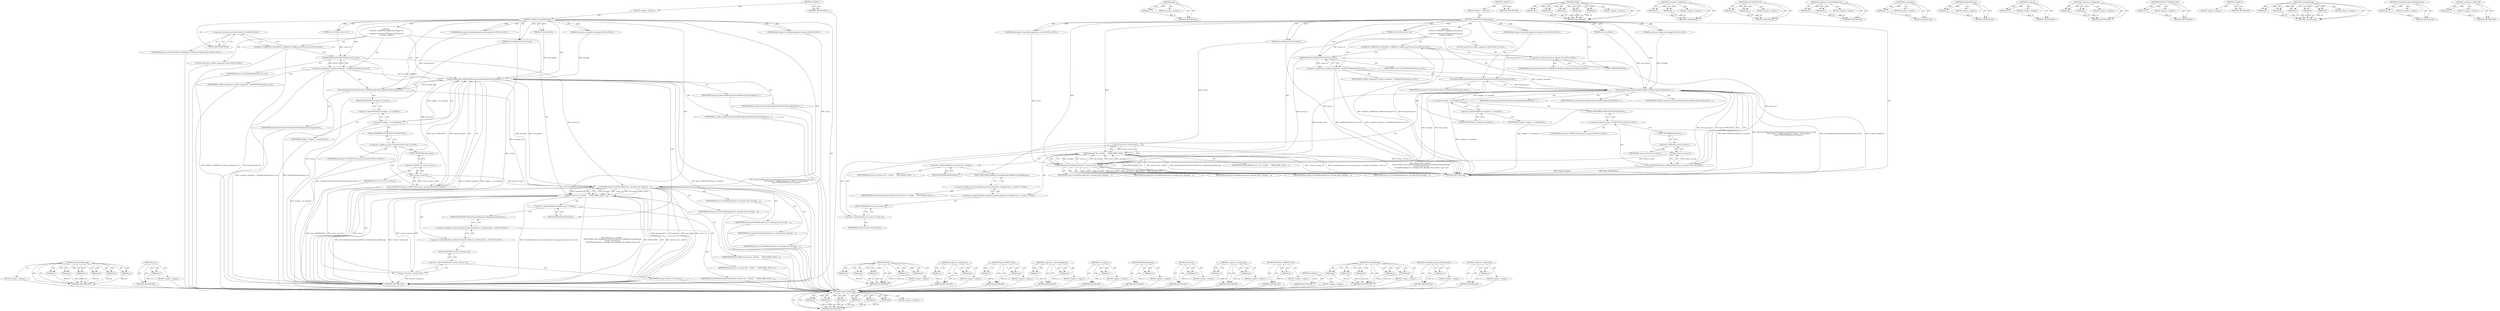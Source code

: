 digraph "&lt;operator&gt;.addressOf" {
vulnerable_111 [label=<(METHOD,LogConsoleMessage)>];
vulnerable_112 [label=<(PARAM,p1)>];
vulnerable_113 [label=<(PARAM,p2)>];
vulnerable_114 [label=<(PARAM,p3)>];
vulnerable_115 [label=<(PARAM,p4)>];
vulnerable_116 [label=<(PARAM,p5)>];
vulnerable_117 [label=<(PARAM,p6)>];
vulnerable_118 [label=<(BLOCK,&lt;empty&gt;,&lt;empty&gt;)>];
vulnerable_119 [label=<(METHOD_RETURN,ANY)>];
vulnerable_138 [label=<(METHOD,spec)>];
vulnerable_139 [label=<(PARAM,p1)>];
vulnerable_140 [label=<(BLOCK,&lt;empty&gt;,&lt;empty&gt;)>];
vulnerable_141 [label=<(METHOD_RETURN,ANY)>];
vulnerable_6 [label=<(METHOD,&lt;global&gt;)<SUB>1</SUB>>];
vulnerable_7 [label=<(BLOCK,&lt;empty&gt;,&lt;empty&gt;)<SUB>1</SUB>>];
vulnerable_8 [label=<(METHOD,OnReportConsoleMessage)<SUB>1</SUB>>];
vulnerable_9 [label=<(PARAM,ServiceWorkerVersion* version)<SUB>2</SUB>>];
vulnerable_10 [label="<(PARAM,blink::mojom::ConsoleMessageSource source)<SUB>3</SUB>>"];
vulnerable_11 [label="<(PARAM,blink::mojom::ConsoleMessageLevel message_level)<SUB>4</SUB>>"];
vulnerable_12 [label="<(PARAM,const base::string16&amp; message)<SUB>5</SUB>>"];
vulnerable_13 [label=<(PARAM,int line_number)<SUB>6</SUB>>];
vulnerable_14 [label=<(PARAM,const GURL&amp; source_url)<SUB>7</SUB>>];
vulnerable_15 [label="<(BLOCK,{
   DCHECK_CURRENTLY_ON(BrowserThread::IO);
  ...,{
   DCHECK_CURRENTLY_ON(BrowserThread::IO);
  ...)<SUB>7</SUB>>"];
vulnerable_16 [label="<(DCHECK_CURRENTLY_ON,DCHECK_CURRENTLY_ON(BrowserThread::IO))<SUB>8</SUB>>"];
vulnerable_17 [label="<(&lt;operator&gt;.fieldAccess,BrowserThread::IO)<SUB>8</SUB>>"];
vulnerable_18 [label="<(IDENTIFIER,BrowserThread,DCHECK_CURRENTLY_ON(BrowserThread::IO))<SUB>8</SUB>>"];
vulnerable_19 [label=<(FIELD_IDENTIFIER,IO,IO)<SUB>8</SUB>>];
vulnerable_20 [label="<(LOCAL,const bool is_builtin_component: bool)<SUB>9</SUB>>"];
vulnerable_21 [label=<(&lt;operator&gt;.assignment,is_builtin_component = HasWebUIScheme(source_url))<SUB>9</SUB>>];
vulnerable_22 [label=<(IDENTIFIER,is_builtin_component,is_builtin_component = HasWebUIScheme(source_url))<SUB>9</SUB>>];
vulnerable_23 [label=<(HasWebUIScheme,HasWebUIScheme(source_url))<SUB>9</SUB>>];
vulnerable_24 [label=<(IDENTIFIER,source_url,HasWebUIScheme(source_url))<SUB>9</SUB>>];
vulnerable_25 [label=<(LogConsoleMessage,LogConsoleMessage(ConsoleMessageLevelToLogSever...)<SUB>11</SUB>>];
vulnerable_26 [label=<(ConsoleMessageLevelToLogSeverity,ConsoleMessageLevelToLogSeverity(message_level))<SUB>11</SUB>>];
vulnerable_27 [label=<(IDENTIFIER,message_level,ConsoleMessageLevelToLogSeverity(message_level))<SUB>11</SUB>>];
vulnerable_28 [label=<(IDENTIFIER,message,LogConsoleMessage(ConsoleMessageLevelToLogSever...)<SUB>11</SUB>>];
vulnerable_29 [label=<(IDENTIFIER,line_number,LogConsoleMessage(ConsoleMessageLevelToLogSever...)<SUB>12</SUB>>];
vulnerable_30 [label=<(IDENTIFIER,is_builtin_component,LogConsoleMessage(ConsoleMessageLevelToLogSever...)<SUB>12</SUB>>];
vulnerable_31 [label=<(is_incognito,wrapper_-&gt;is_incognito())<SUB>12</SUB>>];
vulnerable_32 [label=<(&lt;operator&gt;.indirectFieldAccess,wrapper_-&gt;is_incognito)<SUB>12</SUB>>];
vulnerable_33 [label=<(IDENTIFIER,wrapper_,wrapper_-&gt;is_incognito())<SUB>12</SUB>>];
vulnerable_34 [label=<(FIELD_IDENTIFIER,is_incognito,is_incognito)<SUB>12</SUB>>];
vulnerable_35 [label="<(base.UTF8ToUTF16,base::UTF8ToUTF16(source_url.spec()))<SUB>13</SUB>>"];
vulnerable_36 [label="<(&lt;operator&gt;.fieldAccess,base::UTF8ToUTF16)<SUB>13</SUB>>"];
vulnerable_37 [label="<(IDENTIFIER,base,base::UTF8ToUTF16(source_url.spec()))<SUB>13</SUB>>"];
vulnerable_38 [label=<(FIELD_IDENTIFIER,UTF8ToUTF16,UTF8ToUTF16)<SUB>13</SUB>>];
vulnerable_39 [label=<(spec,source_url.spec())<SUB>13</SUB>>];
vulnerable_40 [label=<(&lt;operator&gt;.fieldAccess,source_url.spec)<SUB>13</SUB>>];
vulnerable_41 [label=<(IDENTIFIER,source_url,source_url.spec())<SUB>13</SUB>>];
vulnerable_42 [label=<(FIELD_IDENTIFIER,spec,spec)<SUB>13</SUB>>];
vulnerable_43 [label=<(Notify,observer_list_-&gt;Notify(
      FROM_HERE, &amp;Servi...)<SUB>15</SUB>>];
vulnerable_44 [label=<(&lt;operator&gt;.indirectFieldAccess,observer_list_-&gt;Notify)<SUB>15</SUB>>];
vulnerable_45 [label=<(IDENTIFIER,observer_list_,observer_list_-&gt;Notify(
      FROM_HERE, &amp;Servi...)<SUB>15</SUB>>];
vulnerable_46 [label=<(FIELD_IDENTIFIER,Notify,Notify)<SUB>15</SUB>>];
vulnerable_47 [label=<(IDENTIFIER,FROM_HERE,observer_list_-&gt;Notify(
      FROM_HERE, &amp;Servi...)<SUB>16</SUB>>];
vulnerable_48 [label="<(&lt;operator&gt;.addressOf,&amp;ServiceWorkerContextCoreObserver::OnReportCons...)<SUB>16</SUB>>"];
vulnerable_49 [label="<(&lt;operator&gt;.fieldAccess,ServiceWorkerContextCoreObserver::OnReportConso...)<SUB>16</SUB>>"];
vulnerable_50 [label=<(IDENTIFIER,ServiceWorkerContextCoreObserver,observer_list_-&gt;Notify(
      FROM_HERE, &amp;Servi...)<SUB>16</SUB>>];
vulnerable_51 [label=<(FIELD_IDENTIFIER,OnReportConsoleMessage,OnReportConsoleMessage)<SUB>16</SUB>>];
vulnerable_52 [label=<(version_id,version-&gt;version_id())<SUB>17</SUB>>];
vulnerable_53 [label=<(&lt;operator&gt;.indirectFieldAccess,version-&gt;version_id)<SUB>17</SUB>>];
vulnerable_54 [label=<(IDENTIFIER,version,version-&gt;version_id())<SUB>17</SUB>>];
vulnerable_55 [label=<(FIELD_IDENTIFIER,version_id,version_id)<SUB>17</SUB>>];
vulnerable_56 [label=<(ConsoleMessage,ConsoleMessage(source, message_level, message, ...)<SUB>18</SUB>>];
vulnerable_57 [label=<(IDENTIFIER,source,ConsoleMessage(source, message_level, message, ...)<SUB>18</SUB>>];
vulnerable_58 [label=<(IDENTIFIER,message_level,ConsoleMessage(source, message_level, message, ...)<SUB>18</SUB>>];
vulnerable_59 [label=<(IDENTIFIER,message,ConsoleMessage(source, message_level, message, ...)<SUB>18</SUB>>];
vulnerable_60 [label=<(IDENTIFIER,line_number,ConsoleMessage(source, message_level, message, ...)<SUB>18</SUB>>];
vulnerable_61 [label=<(IDENTIFIER,source_url,ConsoleMessage(source, message_level, message, ...)<SUB>18</SUB>>];
vulnerable_62 [label=<(METHOD_RETURN,void)<SUB>1</SUB>>];
vulnerable_64 [label=<(METHOD_RETURN,ANY)<SUB>1</SUB>>];
vulnerable_142 [label=<(METHOD,Notify)>];
vulnerable_143 [label=<(PARAM,p1)>];
vulnerable_144 [label=<(PARAM,p2)>];
vulnerable_145 [label=<(PARAM,p3)>];
vulnerable_146 [label=<(PARAM,p4)>];
vulnerable_147 [label=<(PARAM,p5)>];
vulnerable_148 [label=<(BLOCK,&lt;empty&gt;,&lt;empty&gt;)>];
vulnerable_149 [label=<(METHOD_RETURN,ANY)>];
vulnerable_97 [label=<(METHOD,&lt;operator&gt;.fieldAccess)>];
vulnerable_98 [label=<(PARAM,p1)>];
vulnerable_99 [label=<(PARAM,p2)>];
vulnerable_100 [label=<(BLOCK,&lt;empty&gt;,&lt;empty&gt;)>];
vulnerable_101 [label=<(METHOD_RETURN,ANY)>];
vulnerable_133 [label=<(METHOD,base.UTF8ToUTF16)>];
vulnerable_134 [label=<(PARAM,p1)>];
vulnerable_135 [label=<(PARAM,p2)>];
vulnerable_136 [label=<(BLOCK,&lt;empty&gt;,&lt;empty&gt;)>];
vulnerable_137 [label=<(METHOD_RETURN,ANY)>];
vulnerable_128 [label=<(METHOD,&lt;operator&gt;.indirectFieldAccess)>];
vulnerable_129 [label=<(PARAM,p1)>];
vulnerable_130 [label=<(PARAM,p2)>];
vulnerable_131 [label=<(BLOCK,&lt;empty&gt;,&lt;empty&gt;)>];
vulnerable_132 [label=<(METHOD_RETURN,ANY)>];
vulnerable_124 [label=<(METHOD,is_incognito)>];
vulnerable_125 [label=<(PARAM,p1)>];
vulnerable_126 [label=<(BLOCK,&lt;empty&gt;,&lt;empty&gt;)>];
vulnerable_127 [label=<(METHOD_RETURN,ANY)>];
vulnerable_107 [label=<(METHOD,HasWebUIScheme)>];
vulnerable_108 [label=<(PARAM,p1)>];
vulnerable_109 [label=<(BLOCK,&lt;empty&gt;,&lt;empty&gt;)>];
vulnerable_110 [label=<(METHOD_RETURN,ANY)>];
vulnerable_154 [label=<(METHOD,version_id)>];
vulnerable_155 [label=<(PARAM,p1)>];
vulnerable_156 [label=<(BLOCK,&lt;empty&gt;,&lt;empty&gt;)>];
vulnerable_157 [label=<(METHOD_RETURN,ANY)>];
vulnerable_102 [label=<(METHOD,&lt;operator&gt;.assignment)>];
vulnerable_103 [label=<(PARAM,p1)>];
vulnerable_104 [label=<(PARAM,p2)>];
vulnerable_105 [label=<(BLOCK,&lt;empty&gt;,&lt;empty&gt;)>];
vulnerable_106 [label=<(METHOD_RETURN,ANY)>];
vulnerable_93 [label=<(METHOD,DCHECK_CURRENTLY_ON)>];
vulnerable_94 [label=<(PARAM,p1)>];
vulnerable_95 [label=<(BLOCK,&lt;empty&gt;,&lt;empty&gt;)>];
vulnerable_96 [label=<(METHOD_RETURN,ANY)>];
vulnerable_87 [label=<(METHOD,&lt;global&gt;)<SUB>1</SUB>>];
vulnerable_88 [label=<(BLOCK,&lt;empty&gt;,&lt;empty&gt;)>];
vulnerable_89 [label=<(METHOD_RETURN,ANY)>];
vulnerable_158 [label=<(METHOD,ConsoleMessage)>];
vulnerable_159 [label=<(PARAM,p1)>];
vulnerable_160 [label=<(PARAM,p2)>];
vulnerable_161 [label=<(PARAM,p3)>];
vulnerable_162 [label=<(PARAM,p4)>];
vulnerable_163 [label=<(PARAM,p5)>];
vulnerable_164 [label=<(BLOCK,&lt;empty&gt;,&lt;empty&gt;)>];
vulnerable_165 [label=<(METHOD_RETURN,ANY)>];
vulnerable_120 [label=<(METHOD,ConsoleMessageLevelToLogSeverity)>];
vulnerable_121 [label=<(PARAM,p1)>];
vulnerable_122 [label=<(BLOCK,&lt;empty&gt;,&lt;empty&gt;)>];
vulnerable_123 [label=<(METHOD_RETURN,ANY)>];
vulnerable_150 [label=<(METHOD,&lt;operator&gt;.addressOf)>];
vulnerable_151 [label=<(PARAM,p1)>];
vulnerable_152 [label=<(BLOCK,&lt;empty&gt;,&lt;empty&gt;)>];
vulnerable_153 [label=<(METHOD_RETURN,ANY)>];
fixed_111 [label=<(METHOD,LogConsoleMessage)>];
fixed_112 [label=<(PARAM,p1)>];
fixed_113 [label=<(PARAM,p2)>];
fixed_114 [label=<(PARAM,p3)>];
fixed_115 [label=<(PARAM,p4)>];
fixed_116 [label=<(PARAM,p5)>];
fixed_117 [label=<(PARAM,p6)>];
fixed_118 [label=<(BLOCK,&lt;empty&gt;,&lt;empty&gt;)>];
fixed_119 [label=<(METHOD_RETURN,ANY)>];
fixed_138 [label=<(METHOD,spec)>];
fixed_139 [label=<(PARAM,p1)>];
fixed_140 [label=<(BLOCK,&lt;empty&gt;,&lt;empty&gt;)>];
fixed_141 [label=<(METHOD_RETURN,ANY)>];
fixed_6 [label=<(METHOD,&lt;global&gt;)<SUB>1</SUB>>];
fixed_7 [label=<(BLOCK,&lt;empty&gt;,&lt;empty&gt;)<SUB>1</SUB>>];
fixed_8 [label=<(METHOD,OnReportConsoleMessage)<SUB>1</SUB>>];
fixed_9 [label=<(PARAM,ServiceWorkerVersion* version)<SUB>2</SUB>>];
fixed_10 [label="<(PARAM,blink::mojom::ConsoleMessageSource source)<SUB>3</SUB>>"];
fixed_11 [label="<(PARAM,blink::mojom::ConsoleMessageLevel message_level)<SUB>4</SUB>>"];
fixed_12 [label="<(PARAM,const base::string16&amp; message)<SUB>5</SUB>>"];
fixed_13 [label=<(PARAM,int line_number)<SUB>6</SUB>>];
fixed_14 [label=<(PARAM,const GURL&amp; source_url)<SUB>7</SUB>>];
fixed_15 [label="<(BLOCK,{
   DCHECK_CURRENTLY_ON(BrowserThread::IO);
  ...,{
   DCHECK_CURRENTLY_ON(BrowserThread::IO);
  ...)<SUB>7</SUB>>"];
fixed_16 [label="<(DCHECK_CURRENTLY_ON,DCHECK_CURRENTLY_ON(BrowserThread::IO))<SUB>8</SUB>>"];
fixed_17 [label="<(&lt;operator&gt;.fieldAccess,BrowserThread::IO)<SUB>8</SUB>>"];
fixed_18 [label="<(IDENTIFIER,BrowserThread,DCHECK_CURRENTLY_ON(BrowserThread::IO))<SUB>8</SUB>>"];
fixed_19 [label=<(FIELD_IDENTIFIER,IO,IO)<SUB>8</SUB>>];
fixed_20 [label="<(LOCAL,const bool is_builtin_component: bool)<SUB>10</SUB>>"];
fixed_21 [label=<(&lt;operator&gt;.assignment,is_builtin_component = HasWebUIScheme(source_url))<SUB>10</SUB>>];
fixed_22 [label=<(IDENTIFIER,is_builtin_component,is_builtin_component = HasWebUIScheme(source_url))<SUB>10</SUB>>];
fixed_23 [label=<(HasWebUIScheme,HasWebUIScheme(source_url))<SUB>10</SUB>>];
fixed_24 [label=<(IDENTIFIER,source_url,HasWebUIScheme(source_url))<SUB>10</SUB>>];
fixed_25 [label=<(LogConsoleMessage,LogConsoleMessage(ConsoleMessageLevelToLogSever...)<SUB>12</SUB>>];
fixed_26 [label=<(ConsoleMessageLevelToLogSeverity,ConsoleMessageLevelToLogSeverity(message_level))<SUB>12</SUB>>];
fixed_27 [label=<(IDENTIFIER,message_level,ConsoleMessageLevelToLogSeverity(message_level))<SUB>12</SUB>>];
fixed_28 [label=<(IDENTIFIER,message,LogConsoleMessage(ConsoleMessageLevelToLogSever...)<SUB>12</SUB>>];
fixed_29 [label=<(IDENTIFIER,line_number,LogConsoleMessage(ConsoleMessageLevelToLogSever...)<SUB>13</SUB>>];
fixed_30 [label=<(IDENTIFIER,is_builtin_component,LogConsoleMessage(ConsoleMessageLevelToLogSever...)<SUB>13</SUB>>];
fixed_31 [label=<(is_incognito,wrapper_-&gt;is_incognito())<SUB>13</SUB>>];
fixed_32 [label=<(&lt;operator&gt;.indirectFieldAccess,wrapper_-&gt;is_incognito)<SUB>13</SUB>>];
fixed_33 [label=<(IDENTIFIER,wrapper_,wrapper_-&gt;is_incognito())<SUB>13</SUB>>];
fixed_34 [label=<(FIELD_IDENTIFIER,is_incognito,is_incognito)<SUB>13</SUB>>];
fixed_35 [label="<(base.UTF8ToUTF16,base::UTF8ToUTF16(source_url.spec()))<SUB>14</SUB>>"];
fixed_36 [label="<(&lt;operator&gt;.fieldAccess,base::UTF8ToUTF16)<SUB>14</SUB>>"];
fixed_37 [label="<(IDENTIFIER,base,base::UTF8ToUTF16(source_url.spec()))<SUB>14</SUB>>"];
fixed_38 [label=<(FIELD_IDENTIFIER,UTF8ToUTF16,UTF8ToUTF16)<SUB>14</SUB>>];
fixed_39 [label=<(spec,source_url.spec())<SUB>14</SUB>>];
fixed_40 [label=<(&lt;operator&gt;.fieldAccess,source_url.spec)<SUB>14</SUB>>];
fixed_41 [label=<(IDENTIFIER,source_url,source_url.spec())<SUB>14</SUB>>];
fixed_42 [label=<(FIELD_IDENTIFIER,spec,spec)<SUB>14</SUB>>];
fixed_43 [label=<(Notify,observer_list_-&gt;Notify(
      FROM_HERE, &amp;Servi...)<SUB>16</SUB>>];
fixed_44 [label=<(&lt;operator&gt;.indirectFieldAccess,observer_list_-&gt;Notify)<SUB>16</SUB>>];
fixed_45 [label=<(IDENTIFIER,observer_list_,observer_list_-&gt;Notify(
      FROM_HERE, &amp;Servi...)<SUB>16</SUB>>];
fixed_46 [label=<(FIELD_IDENTIFIER,Notify,Notify)<SUB>16</SUB>>];
fixed_47 [label=<(IDENTIFIER,FROM_HERE,observer_list_-&gt;Notify(
      FROM_HERE, &amp;Servi...)<SUB>17</SUB>>];
fixed_48 [label="<(&lt;operator&gt;.addressOf,&amp;ServiceWorkerContextCoreObserver::OnReportCons...)<SUB>17</SUB>>"];
fixed_49 [label="<(&lt;operator&gt;.fieldAccess,ServiceWorkerContextCoreObserver::OnReportConso...)<SUB>17</SUB>>"];
fixed_50 [label=<(IDENTIFIER,ServiceWorkerContextCoreObserver,observer_list_-&gt;Notify(
      FROM_HERE, &amp;Servi...)<SUB>17</SUB>>];
fixed_51 [label=<(FIELD_IDENTIFIER,OnReportConsoleMessage,OnReportConsoleMessage)<SUB>17</SUB>>];
fixed_52 [label=<(version_id,version-&gt;version_id())<SUB>18</SUB>>];
fixed_53 [label=<(&lt;operator&gt;.indirectFieldAccess,version-&gt;version_id)<SUB>18</SUB>>];
fixed_54 [label=<(IDENTIFIER,version,version-&gt;version_id())<SUB>18</SUB>>];
fixed_55 [label=<(FIELD_IDENTIFIER,version_id,version_id)<SUB>18</SUB>>];
fixed_56 [label=<(ConsoleMessage,ConsoleMessage(source, message_level, message, ...)<SUB>19</SUB>>];
fixed_57 [label=<(IDENTIFIER,source,ConsoleMessage(source, message_level, message, ...)<SUB>19</SUB>>];
fixed_58 [label=<(IDENTIFIER,message_level,ConsoleMessage(source, message_level, message, ...)<SUB>19</SUB>>];
fixed_59 [label=<(IDENTIFIER,message,ConsoleMessage(source, message_level, message, ...)<SUB>19</SUB>>];
fixed_60 [label=<(IDENTIFIER,line_number,ConsoleMessage(source, message_level, message, ...)<SUB>19</SUB>>];
fixed_61 [label=<(IDENTIFIER,source_url,ConsoleMessage(source, message_level, message, ...)<SUB>19</SUB>>];
fixed_62 [label=<(METHOD_RETURN,void)<SUB>1</SUB>>];
fixed_64 [label=<(METHOD_RETURN,ANY)<SUB>1</SUB>>];
fixed_142 [label=<(METHOD,Notify)>];
fixed_143 [label=<(PARAM,p1)>];
fixed_144 [label=<(PARAM,p2)>];
fixed_145 [label=<(PARAM,p3)>];
fixed_146 [label=<(PARAM,p4)>];
fixed_147 [label=<(PARAM,p5)>];
fixed_148 [label=<(BLOCK,&lt;empty&gt;,&lt;empty&gt;)>];
fixed_149 [label=<(METHOD_RETURN,ANY)>];
fixed_97 [label=<(METHOD,&lt;operator&gt;.fieldAccess)>];
fixed_98 [label=<(PARAM,p1)>];
fixed_99 [label=<(PARAM,p2)>];
fixed_100 [label=<(BLOCK,&lt;empty&gt;,&lt;empty&gt;)>];
fixed_101 [label=<(METHOD_RETURN,ANY)>];
fixed_133 [label=<(METHOD,base.UTF8ToUTF16)>];
fixed_134 [label=<(PARAM,p1)>];
fixed_135 [label=<(PARAM,p2)>];
fixed_136 [label=<(BLOCK,&lt;empty&gt;,&lt;empty&gt;)>];
fixed_137 [label=<(METHOD_RETURN,ANY)>];
fixed_128 [label=<(METHOD,&lt;operator&gt;.indirectFieldAccess)>];
fixed_129 [label=<(PARAM,p1)>];
fixed_130 [label=<(PARAM,p2)>];
fixed_131 [label=<(BLOCK,&lt;empty&gt;,&lt;empty&gt;)>];
fixed_132 [label=<(METHOD_RETURN,ANY)>];
fixed_124 [label=<(METHOD,is_incognito)>];
fixed_125 [label=<(PARAM,p1)>];
fixed_126 [label=<(BLOCK,&lt;empty&gt;,&lt;empty&gt;)>];
fixed_127 [label=<(METHOD_RETURN,ANY)>];
fixed_107 [label=<(METHOD,HasWebUIScheme)>];
fixed_108 [label=<(PARAM,p1)>];
fixed_109 [label=<(BLOCK,&lt;empty&gt;,&lt;empty&gt;)>];
fixed_110 [label=<(METHOD_RETURN,ANY)>];
fixed_154 [label=<(METHOD,version_id)>];
fixed_155 [label=<(PARAM,p1)>];
fixed_156 [label=<(BLOCK,&lt;empty&gt;,&lt;empty&gt;)>];
fixed_157 [label=<(METHOD_RETURN,ANY)>];
fixed_102 [label=<(METHOD,&lt;operator&gt;.assignment)>];
fixed_103 [label=<(PARAM,p1)>];
fixed_104 [label=<(PARAM,p2)>];
fixed_105 [label=<(BLOCK,&lt;empty&gt;,&lt;empty&gt;)>];
fixed_106 [label=<(METHOD_RETURN,ANY)>];
fixed_93 [label=<(METHOD,DCHECK_CURRENTLY_ON)>];
fixed_94 [label=<(PARAM,p1)>];
fixed_95 [label=<(BLOCK,&lt;empty&gt;,&lt;empty&gt;)>];
fixed_96 [label=<(METHOD_RETURN,ANY)>];
fixed_87 [label=<(METHOD,&lt;global&gt;)<SUB>1</SUB>>];
fixed_88 [label=<(BLOCK,&lt;empty&gt;,&lt;empty&gt;)>];
fixed_89 [label=<(METHOD_RETURN,ANY)>];
fixed_158 [label=<(METHOD,ConsoleMessage)>];
fixed_159 [label=<(PARAM,p1)>];
fixed_160 [label=<(PARAM,p2)>];
fixed_161 [label=<(PARAM,p3)>];
fixed_162 [label=<(PARAM,p4)>];
fixed_163 [label=<(PARAM,p5)>];
fixed_164 [label=<(BLOCK,&lt;empty&gt;,&lt;empty&gt;)>];
fixed_165 [label=<(METHOD_RETURN,ANY)>];
fixed_120 [label=<(METHOD,ConsoleMessageLevelToLogSeverity)>];
fixed_121 [label=<(PARAM,p1)>];
fixed_122 [label=<(BLOCK,&lt;empty&gt;,&lt;empty&gt;)>];
fixed_123 [label=<(METHOD_RETURN,ANY)>];
fixed_150 [label=<(METHOD,&lt;operator&gt;.addressOf)>];
fixed_151 [label=<(PARAM,p1)>];
fixed_152 [label=<(BLOCK,&lt;empty&gt;,&lt;empty&gt;)>];
fixed_153 [label=<(METHOD_RETURN,ANY)>];
vulnerable_111 -> vulnerable_112  [key=0, label="AST: "];
vulnerable_111 -> vulnerable_112  [key=1, label="DDG: "];
vulnerable_111 -> vulnerable_118  [key=0, label="AST: "];
vulnerable_111 -> vulnerable_113  [key=0, label="AST: "];
vulnerable_111 -> vulnerable_113  [key=1, label="DDG: "];
vulnerable_111 -> vulnerable_119  [key=0, label="AST: "];
vulnerable_111 -> vulnerable_119  [key=1, label="CFG: "];
vulnerable_111 -> vulnerable_114  [key=0, label="AST: "];
vulnerable_111 -> vulnerable_114  [key=1, label="DDG: "];
vulnerable_111 -> vulnerable_115  [key=0, label="AST: "];
vulnerable_111 -> vulnerable_115  [key=1, label="DDG: "];
vulnerable_111 -> vulnerable_116  [key=0, label="AST: "];
vulnerable_111 -> vulnerable_116  [key=1, label="DDG: "];
vulnerable_111 -> vulnerable_117  [key=0, label="AST: "];
vulnerable_111 -> vulnerable_117  [key=1, label="DDG: "];
vulnerable_112 -> vulnerable_119  [key=0, label="DDG: p1"];
vulnerable_113 -> vulnerable_119  [key=0, label="DDG: p2"];
vulnerable_114 -> vulnerable_119  [key=0, label="DDG: p3"];
vulnerable_115 -> vulnerable_119  [key=0, label="DDG: p4"];
vulnerable_116 -> vulnerable_119  [key=0, label="DDG: p5"];
vulnerable_117 -> vulnerable_119  [key=0, label="DDG: p6"];
vulnerable_118 -> fixed_111  [key=0];
vulnerable_119 -> fixed_111  [key=0];
vulnerable_138 -> vulnerable_139  [key=0, label="AST: "];
vulnerable_138 -> vulnerable_139  [key=1, label="DDG: "];
vulnerable_138 -> vulnerable_140  [key=0, label="AST: "];
vulnerable_138 -> vulnerable_141  [key=0, label="AST: "];
vulnerable_138 -> vulnerable_141  [key=1, label="CFG: "];
vulnerable_139 -> vulnerable_141  [key=0, label="DDG: p1"];
vulnerable_140 -> fixed_111  [key=0];
vulnerable_141 -> fixed_111  [key=0];
vulnerable_6 -> vulnerable_7  [key=0, label="AST: "];
vulnerable_6 -> vulnerable_64  [key=0, label="AST: "];
vulnerable_6 -> vulnerable_64  [key=1, label="CFG: "];
vulnerable_7 -> vulnerable_8  [key=0, label="AST: "];
vulnerable_8 -> vulnerable_9  [key=0, label="AST: "];
vulnerable_8 -> vulnerable_9  [key=1, label="DDG: "];
vulnerable_8 -> vulnerable_10  [key=0, label="AST: "];
vulnerable_8 -> vulnerable_10  [key=1, label="DDG: "];
vulnerable_8 -> vulnerable_11  [key=0, label="AST: "];
vulnerable_8 -> vulnerable_11  [key=1, label="DDG: "];
vulnerable_8 -> vulnerable_12  [key=0, label="AST: "];
vulnerable_8 -> vulnerable_12  [key=1, label="DDG: "];
vulnerable_8 -> vulnerable_13  [key=0, label="AST: "];
vulnerable_8 -> vulnerable_13  [key=1, label="DDG: "];
vulnerable_8 -> vulnerable_14  [key=0, label="AST: "];
vulnerable_8 -> vulnerable_14  [key=1, label="DDG: "];
vulnerable_8 -> vulnerable_15  [key=0, label="AST: "];
vulnerable_8 -> vulnerable_62  [key=0, label="AST: "];
vulnerable_8 -> vulnerable_19  [key=0, label="CFG: "];
vulnerable_8 -> vulnerable_25  [key=0, label="DDG: "];
vulnerable_8 -> vulnerable_43  [key=0, label="DDG: "];
vulnerable_8 -> vulnerable_23  [key=0, label="DDG: "];
vulnerable_8 -> vulnerable_26  [key=0, label="DDG: "];
vulnerable_8 -> vulnerable_56  [key=0, label="DDG: "];
vulnerable_9 -> vulnerable_62  [key=0, label="DDG: version"];
vulnerable_9 -> vulnerable_52  [key=0, label="DDG: version"];
vulnerable_10 -> vulnerable_56  [key=0, label="DDG: source"];
vulnerable_11 -> vulnerable_26  [key=0, label="DDG: message_level"];
vulnerable_12 -> vulnerable_25  [key=0, label="DDG: message"];
vulnerable_13 -> vulnerable_25  [key=0, label="DDG: line_number"];
vulnerable_14 -> vulnerable_23  [key=0, label="DDG: source_url"];
vulnerable_15 -> vulnerable_16  [key=0, label="AST: "];
vulnerable_15 -> vulnerable_20  [key=0, label="AST: "];
vulnerable_15 -> vulnerable_21  [key=0, label="AST: "];
vulnerable_15 -> vulnerable_25  [key=0, label="AST: "];
vulnerable_15 -> vulnerable_43  [key=0, label="AST: "];
vulnerable_16 -> vulnerable_17  [key=0, label="AST: "];
vulnerable_16 -> vulnerable_23  [key=0, label="CFG: "];
vulnerable_16 -> vulnerable_62  [key=0, label="DDG: BrowserThread::IO"];
vulnerable_16 -> vulnerable_62  [key=1, label="DDG: DCHECK_CURRENTLY_ON(BrowserThread::IO)"];
vulnerable_17 -> vulnerable_18  [key=0, label="AST: "];
vulnerable_17 -> vulnerable_19  [key=0, label="AST: "];
vulnerable_17 -> vulnerable_16  [key=0, label="CFG: "];
vulnerable_18 -> fixed_111  [key=0];
vulnerable_19 -> vulnerable_17  [key=0, label="CFG: "];
vulnerable_20 -> fixed_111  [key=0];
vulnerable_21 -> vulnerable_22  [key=0, label="AST: "];
vulnerable_21 -> vulnerable_23  [key=0, label="AST: "];
vulnerable_21 -> vulnerable_26  [key=0, label="CFG: "];
vulnerable_21 -> vulnerable_62  [key=0, label="DDG: HasWebUIScheme(source_url)"];
vulnerable_21 -> vulnerable_62  [key=1, label="DDG: is_builtin_component = HasWebUIScheme(source_url)"];
vulnerable_21 -> vulnerable_25  [key=0, label="DDG: is_builtin_component"];
vulnerable_22 -> fixed_111  [key=0];
vulnerable_23 -> vulnerable_24  [key=0, label="AST: "];
vulnerable_23 -> vulnerable_21  [key=0, label="CFG: "];
vulnerable_23 -> vulnerable_21  [key=1, label="DDG: source_url"];
vulnerable_23 -> vulnerable_56  [key=0, label="DDG: source_url"];
vulnerable_23 -> vulnerable_39  [key=0, label="DDG: source_url"];
vulnerable_24 -> fixed_111  [key=0];
vulnerable_25 -> vulnerable_26  [key=0, label="AST: "];
vulnerable_25 -> vulnerable_28  [key=0, label="AST: "];
vulnerable_25 -> vulnerable_29  [key=0, label="AST: "];
vulnerable_25 -> vulnerable_30  [key=0, label="AST: "];
vulnerable_25 -> vulnerable_31  [key=0, label="AST: "];
vulnerable_25 -> vulnerable_35  [key=0, label="AST: "];
vulnerable_25 -> vulnerable_46  [key=0, label="CFG: "];
vulnerable_25 -> vulnerable_62  [key=0, label="DDG: ConsoleMessageLevelToLogSeverity(message_level)"];
vulnerable_25 -> vulnerable_62  [key=1, label="DDG: is_builtin_component"];
vulnerable_25 -> vulnerable_62  [key=2, label="DDG: wrapper_-&gt;is_incognito()"];
vulnerable_25 -> vulnerable_62  [key=3, label="DDG: base::UTF8ToUTF16(source_url.spec())"];
vulnerable_25 -> vulnerable_62  [key=4, label="DDG: LogConsoleMessage(ConsoleMessageLevelToLogSeverity(message_level), message,
                    line_number, is_builtin_component, wrapper_-&gt;is_incognito(),
                    base::UTF8ToUTF16(source_url.spec()))"];
vulnerable_25 -> vulnerable_56  [key=0, label="DDG: message"];
vulnerable_25 -> vulnerable_56  [key=1, label="DDG: line_number"];
vulnerable_26 -> vulnerable_27  [key=0, label="AST: "];
vulnerable_26 -> vulnerable_34  [key=0, label="CFG: "];
vulnerable_26 -> vulnerable_25  [key=0, label="DDG: message_level"];
vulnerable_26 -> vulnerable_56  [key=0, label="DDG: message_level"];
vulnerable_27 -> fixed_111  [key=0];
vulnerable_28 -> fixed_111  [key=0];
vulnerable_29 -> fixed_111  [key=0];
vulnerable_30 -> fixed_111  [key=0];
vulnerable_31 -> vulnerable_32  [key=0, label="AST: "];
vulnerable_31 -> vulnerable_38  [key=0, label="CFG: "];
vulnerable_31 -> vulnerable_62  [key=0, label="DDG: wrapper_-&gt;is_incognito"];
vulnerable_31 -> vulnerable_25  [key=0, label="DDG: wrapper_-&gt;is_incognito"];
vulnerable_32 -> vulnerable_33  [key=0, label="AST: "];
vulnerable_32 -> vulnerable_34  [key=0, label="AST: "];
vulnerable_32 -> vulnerable_31  [key=0, label="CFG: "];
vulnerable_33 -> fixed_111  [key=0];
vulnerable_34 -> vulnerable_32  [key=0, label="CFG: "];
vulnerable_35 -> vulnerable_36  [key=0, label="AST: "];
vulnerable_35 -> vulnerable_39  [key=0, label="AST: "];
vulnerable_35 -> vulnerable_25  [key=0, label="CFG: "];
vulnerable_35 -> vulnerable_25  [key=1, label="DDG: base::UTF8ToUTF16"];
vulnerable_35 -> vulnerable_25  [key=2, label="DDG: source_url.spec()"];
vulnerable_35 -> vulnerable_62  [key=0, label="DDG: base::UTF8ToUTF16"];
vulnerable_35 -> vulnerable_62  [key=1, label="DDG: source_url.spec()"];
vulnerable_36 -> vulnerable_37  [key=0, label="AST: "];
vulnerable_36 -> vulnerable_38  [key=0, label="AST: "];
vulnerable_36 -> vulnerable_42  [key=0, label="CFG: "];
vulnerable_37 -> fixed_111  [key=0];
vulnerable_38 -> vulnerable_36  [key=0, label="CFG: "];
vulnerable_39 -> vulnerable_40  [key=0, label="AST: "];
vulnerable_39 -> vulnerable_35  [key=0, label="CFG: "];
vulnerable_39 -> vulnerable_35  [key=1, label="DDG: source_url.spec"];
vulnerable_39 -> vulnerable_56  [key=0, label="DDG: source_url.spec"];
vulnerable_40 -> vulnerable_41  [key=0, label="AST: "];
vulnerable_40 -> vulnerable_42  [key=0, label="AST: "];
vulnerable_40 -> vulnerable_39  [key=0, label="CFG: "];
vulnerable_41 -> fixed_111  [key=0];
vulnerable_42 -> vulnerable_40  [key=0, label="CFG: "];
vulnerable_43 -> vulnerable_44  [key=0, label="AST: "];
vulnerable_43 -> vulnerable_47  [key=0, label="AST: "];
vulnerable_43 -> vulnerable_48  [key=0, label="AST: "];
vulnerable_43 -> vulnerable_52  [key=0, label="AST: "];
vulnerable_43 -> vulnerable_56  [key=0, label="AST: "];
vulnerable_43 -> vulnerable_62  [key=0, label="CFG: "];
vulnerable_43 -> vulnerable_62  [key=1, label="DDG: observer_list_-&gt;Notify"];
vulnerable_43 -> vulnerable_62  [key=2, label="DDG: &amp;ServiceWorkerContextCoreObserver::OnReportConsoleMessage"];
vulnerable_43 -> vulnerable_62  [key=3, label="DDG: version-&gt;version_id()"];
vulnerable_43 -> vulnerable_62  [key=4, label="DDG: ConsoleMessage(source, message_level, message, line_number, source_url)"];
vulnerable_43 -> vulnerable_62  [key=5, label="DDG: observer_list_-&gt;Notify(
      FROM_HERE, &amp;ServiceWorkerContextCoreObserver::OnReportConsoleMessage,
      version-&gt;version_id(),
      ConsoleMessage(source, message_level, message, line_number, source_url))"];
vulnerable_43 -> vulnerable_62  [key=6, label="DDG: FROM_HERE"];
vulnerable_44 -> vulnerable_45  [key=0, label="AST: "];
vulnerable_44 -> vulnerable_46  [key=0, label="AST: "];
vulnerable_44 -> vulnerable_51  [key=0, label="CFG: "];
vulnerable_45 -> fixed_111  [key=0];
vulnerable_46 -> vulnerable_44  [key=0, label="CFG: "];
vulnerable_47 -> fixed_111  [key=0];
vulnerable_48 -> vulnerable_49  [key=0, label="AST: "];
vulnerable_48 -> vulnerable_55  [key=0, label="CFG: "];
vulnerable_49 -> vulnerable_50  [key=0, label="AST: "];
vulnerable_49 -> vulnerable_51  [key=0, label="AST: "];
vulnerable_49 -> vulnerable_48  [key=0, label="CFG: "];
vulnerable_50 -> fixed_111  [key=0];
vulnerable_51 -> vulnerable_49  [key=0, label="CFG: "];
vulnerable_52 -> vulnerable_53  [key=0, label="AST: "];
vulnerable_52 -> vulnerable_56  [key=0, label="CFG: "];
vulnerable_52 -> vulnerable_62  [key=0, label="DDG: version-&gt;version_id"];
vulnerable_52 -> vulnerable_43  [key=0, label="DDG: version-&gt;version_id"];
vulnerable_53 -> vulnerable_54  [key=0, label="AST: "];
vulnerable_53 -> vulnerable_55  [key=0, label="AST: "];
vulnerable_53 -> vulnerable_52  [key=0, label="CFG: "];
vulnerable_54 -> fixed_111  [key=0];
vulnerable_55 -> vulnerable_53  [key=0, label="CFG: "];
vulnerable_56 -> vulnerable_57  [key=0, label="AST: "];
vulnerable_56 -> vulnerable_58  [key=0, label="AST: "];
vulnerable_56 -> vulnerable_59  [key=0, label="AST: "];
vulnerable_56 -> vulnerable_60  [key=0, label="AST: "];
vulnerable_56 -> vulnerable_61  [key=0, label="AST: "];
vulnerable_56 -> vulnerable_43  [key=0, label="CFG: "];
vulnerable_56 -> vulnerable_43  [key=1, label="DDG: message"];
vulnerable_56 -> vulnerable_43  [key=2, label="DDG: source_url"];
vulnerable_56 -> vulnerable_43  [key=3, label="DDG: line_number"];
vulnerable_56 -> vulnerable_43  [key=4, label="DDG: source"];
vulnerable_56 -> vulnerable_43  [key=5, label="DDG: message_level"];
vulnerable_56 -> vulnerable_62  [key=0, label="DDG: source"];
vulnerable_56 -> vulnerable_62  [key=1, label="DDG: message_level"];
vulnerable_56 -> vulnerable_62  [key=2, label="DDG: message"];
vulnerable_56 -> vulnerable_62  [key=3, label="DDG: line_number"];
vulnerable_56 -> vulnerable_62  [key=4, label="DDG: source_url"];
vulnerable_57 -> fixed_111  [key=0];
vulnerable_58 -> fixed_111  [key=0];
vulnerable_59 -> fixed_111  [key=0];
vulnerable_60 -> fixed_111  [key=0];
vulnerable_61 -> fixed_111  [key=0];
vulnerable_62 -> fixed_111  [key=0];
vulnerable_64 -> fixed_111  [key=0];
vulnerable_142 -> vulnerable_143  [key=0, label="AST: "];
vulnerable_142 -> vulnerable_143  [key=1, label="DDG: "];
vulnerable_142 -> vulnerable_148  [key=0, label="AST: "];
vulnerable_142 -> vulnerable_144  [key=0, label="AST: "];
vulnerable_142 -> vulnerable_144  [key=1, label="DDG: "];
vulnerable_142 -> vulnerable_149  [key=0, label="AST: "];
vulnerable_142 -> vulnerable_149  [key=1, label="CFG: "];
vulnerable_142 -> vulnerable_145  [key=0, label="AST: "];
vulnerable_142 -> vulnerable_145  [key=1, label="DDG: "];
vulnerable_142 -> vulnerable_146  [key=0, label="AST: "];
vulnerable_142 -> vulnerable_146  [key=1, label="DDG: "];
vulnerable_142 -> vulnerable_147  [key=0, label="AST: "];
vulnerable_142 -> vulnerable_147  [key=1, label="DDG: "];
vulnerable_143 -> vulnerable_149  [key=0, label="DDG: p1"];
vulnerable_144 -> vulnerable_149  [key=0, label="DDG: p2"];
vulnerable_145 -> vulnerable_149  [key=0, label="DDG: p3"];
vulnerable_146 -> vulnerable_149  [key=0, label="DDG: p4"];
vulnerable_147 -> vulnerable_149  [key=0, label="DDG: p5"];
vulnerable_148 -> fixed_111  [key=0];
vulnerable_149 -> fixed_111  [key=0];
vulnerable_97 -> vulnerable_98  [key=0, label="AST: "];
vulnerable_97 -> vulnerable_98  [key=1, label="DDG: "];
vulnerable_97 -> vulnerable_100  [key=0, label="AST: "];
vulnerable_97 -> vulnerable_99  [key=0, label="AST: "];
vulnerable_97 -> vulnerable_99  [key=1, label="DDG: "];
vulnerable_97 -> vulnerable_101  [key=0, label="AST: "];
vulnerable_97 -> vulnerable_101  [key=1, label="CFG: "];
vulnerable_98 -> vulnerable_101  [key=0, label="DDG: p1"];
vulnerable_99 -> vulnerable_101  [key=0, label="DDG: p2"];
vulnerable_100 -> fixed_111  [key=0];
vulnerable_101 -> fixed_111  [key=0];
vulnerable_133 -> vulnerable_134  [key=0, label="AST: "];
vulnerable_133 -> vulnerable_134  [key=1, label="DDG: "];
vulnerable_133 -> vulnerable_136  [key=0, label="AST: "];
vulnerable_133 -> vulnerable_135  [key=0, label="AST: "];
vulnerable_133 -> vulnerable_135  [key=1, label="DDG: "];
vulnerable_133 -> vulnerable_137  [key=0, label="AST: "];
vulnerable_133 -> vulnerable_137  [key=1, label="CFG: "];
vulnerable_134 -> vulnerable_137  [key=0, label="DDG: p1"];
vulnerable_135 -> vulnerable_137  [key=0, label="DDG: p2"];
vulnerable_136 -> fixed_111  [key=0];
vulnerable_137 -> fixed_111  [key=0];
vulnerable_128 -> vulnerable_129  [key=0, label="AST: "];
vulnerable_128 -> vulnerable_129  [key=1, label="DDG: "];
vulnerable_128 -> vulnerable_131  [key=0, label="AST: "];
vulnerable_128 -> vulnerable_130  [key=0, label="AST: "];
vulnerable_128 -> vulnerable_130  [key=1, label="DDG: "];
vulnerable_128 -> vulnerable_132  [key=0, label="AST: "];
vulnerable_128 -> vulnerable_132  [key=1, label="CFG: "];
vulnerable_129 -> vulnerable_132  [key=0, label="DDG: p1"];
vulnerable_130 -> vulnerable_132  [key=0, label="DDG: p2"];
vulnerable_131 -> fixed_111  [key=0];
vulnerable_132 -> fixed_111  [key=0];
vulnerable_124 -> vulnerable_125  [key=0, label="AST: "];
vulnerable_124 -> vulnerable_125  [key=1, label="DDG: "];
vulnerable_124 -> vulnerable_126  [key=0, label="AST: "];
vulnerable_124 -> vulnerable_127  [key=0, label="AST: "];
vulnerable_124 -> vulnerable_127  [key=1, label="CFG: "];
vulnerable_125 -> vulnerable_127  [key=0, label="DDG: p1"];
vulnerable_126 -> fixed_111  [key=0];
vulnerable_127 -> fixed_111  [key=0];
vulnerable_107 -> vulnerable_108  [key=0, label="AST: "];
vulnerable_107 -> vulnerable_108  [key=1, label="DDG: "];
vulnerable_107 -> vulnerable_109  [key=0, label="AST: "];
vulnerable_107 -> vulnerable_110  [key=0, label="AST: "];
vulnerable_107 -> vulnerable_110  [key=1, label="CFG: "];
vulnerable_108 -> vulnerable_110  [key=0, label="DDG: p1"];
vulnerable_109 -> fixed_111  [key=0];
vulnerable_110 -> fixed_111  [key=0];
vulnerable_154 -> vulnerable_155  [key=0, label="AST: "];
vulnerable_154 -> vulnerable_155  [key=1, label="DDG: "];
vulnerable_154 -> vulnerable_156  [key=0, label="AST: "];
vulnerable_154 -> vulnerable_157  [key=0, label="AST: "];
vulnerable_154 -> vulnerable_157  [key=1, label="CFG: "];
vulnerable_155 -> vulnerable_157  [key=0, label="DDG: p1"];
vulnerable_156 -> fixed_111  [key=0];
vulnerable_157 -> fixed_111  [key=0];
vulnerable_102 -> vulnerable_103  [key=0, label="AST: "];
vulnerable_102 -> vulnerable_103  [key=1, label="DDG: "];
vulnerable_102 -> vulnerable_105  [key=0, label="AST: "];
vulnerable_102 -> vulnerable_104  [key=0, label="AST: "];
vulnerable_102 -> vulnerable_104  [key=1, label="DDG: "];
vulnerable_102 -> vulnerable_106  [key=0, label="AST: "];
vulnerable_102 -> vulnerable_106  [key=1, label="CFG: "];
vulnerable_103 -> vulnerable_106  [key=0, label="DDG: p1"];
vulnerable_104 -> vulnerable_106  [key=0, label="DDG: p2"];
vulnerable_105 -> fixed_111  [key=0];
vulnerable_106 -> fixed_111  [key=0];
vulnerable_93 -> vulnerable_94  [key=0, label="AST: "];
vulnerable_93 -> vulnerable_94  [key=1, label="DDG: "];
vulnerable_93 -> vulnerable_95  [key=0, label="AST: "];
vulnerable_93 -> vulnerable_96  [key=0, label="AST: "];
vulnerable_93 -> vulnerable_96  [key=1, label="CFG: "];
vulnerable_94 -> vulnerable_96  [key=0, label="DDG: p1"];
vulnerable_95 -> fixed_111  [key=0];
vulnerable_96 -> fixed_111  [key=0];
vulnerable_87 -> vulnerable_88  [key=0, label="AST: "];
vulnerable_87 -> vulnerable_89  [key=0, label="AST: "];
vulnerable_87 -> vulnerable_89  [key=1, label="CFG: "];
vulnerable_88 -> fixed_111  [key=0];
vulnerable_89 -> fixed_111  [key=0];
vulnerable_158 -> vulnerable_159  [key=0, label="AST: "];
vulnerable_158 -> vulnerable_159  [key=1, label="DDG: "];
vulnerable_158 -> vulnerable_164  [key=0, label="AST: "];
vulnerable_158 -> vulnerable_160  [key=0, label="AST: "];
vulnerable_158 -> vulnerable_160  [key=1, label="DDG: "];
vulnerable_158 -> vulnerable_165  [key=0, label="AST: "];
vulnerable_158 -> vulnerable_165  [key=1, label="CFG: "];
vulnerable_158 -> vulnerable_161  [key=0, label="AST: "];
vulnerable_158 -> vulnerable_161  [key=1, label="DDG: "];
vulnerable_158 -> vulnerable_162  [key=0, label="AST: "];
vulnerable_158 -> vulnerable_162  [key=1, label="DDG: "];
vulnerable_158 -> vulnerable_163  [key=0, label="AST: "];
vulnerable_158 -> vulnerable_163  [key=1, label="DDG: "];
vulnerable_159 -> vulnerable_165  [key=0, label="DDG: p1"];
vulnerable_160 -> vulnerable_165  [key=0, label="DDG: p2"];
vulnerable_161 -> vulnerable_165  [key=0, label="DDG: p3"];
vulnerable_162 -> vulnerable_165  [key=0, label="DDG: p4"];
vulnerable_163 -> vulnerable_165  [key=0, label="DDG: p5"];
vulnerable_164 -> fixed_111  [key=0];
vulnerable_165 -> fixed_111  [key=0];
vulnerable_120 -> vulnerable_121  [key=0, label="AST: "];
vulnerable_120 -> vulnerable_121  [key=1, label="DDG: "];
vulnerable_120 -> vulnerable_122  [key=0, label="AST: "];
vulnerable_120 -> vulnerable_123  [key=0, label="AST: "];
vulnerable_120 -> vulnerable_123  [key=1, label="CFG: "];
vulnerable_121 -> vulnerable_123  [key=0, label="DDG: p1"];
vulnerable_122 -> fixed_111  [key=0];
vulnerable_123 -> fixed_111  [key=0];
vulnerable_150 -> vulnerable_151  [key=0, label="AST: "];
vulnerable_150 -> vulnerable_151  [key=1, label="DDG: "];
vulnerable_150 -> vulnerable_152  [key=0, label="AST: "];
vulnerable_150 -> vulnerable_153  [key=0, label="AST: "];
vulnerable_150 -> vulnerable_153  [key=1, label="CFG: "];
vulnerable_151 -> vulnerable_153  [key=0, label="DDG: p1"];
vulnerable_152 -> fixed_111  [key=0];
vulnerable_153 -> fixed_111  [key=0];
fixed_111 -> fixed_112  [key=0, label="AST: "];
fixed_111 -> fixed_112  [key=1, label="DDG: "];
fixed_111 -> fixed_118  [key=0, label="AST: "];
fixed_111 -> fixed_113  [key=0, label="AST: "];
fixed_111 -> fixed_113  [key=1, label="DDG: "];
fixed_111 -> fixed_119  [key=0, label="AST: "];
fixed_111 -> fixed_119  [key=1, label="CFG: "];
fixed_111 -> fixed_114  [key=0, label="AST: "];
fixed_111 -> fixed_114  [key=1, label="DDG: "];
fixed_111 -> fixed_115  [key=0, label="AST: "];
fixed_111 -> fixed_115  [key=1, label="DDG: "];
fixed_111 -> fixed_116  [key=0, label="AST: "];
fixed_111 -> fixed_116  [key=1, label="DDG: "];
fixed_111 -> fixed_117  [key=0, label="AST: "];
fixed_111 -> fixed_117  [key=1, label="DDG: "];
fixed_112 -> fixed_119  [key=0, label="DDG: p1"];
fixed_113 -> fixed_119  [key=0, label="DDG: p2"];
fixed_114 -> fixed_119  [key=0, label="DDG: p3"];
fixed_115 -> fixed_119  [key=0, label="DDG: p4"];
fixed_116 -> fixed_119  [key=0, label="DDG: p5"];
fixed_117 -> fixed_119  [key=0, label="DDG: p6"];
fixed_138 -> fixed_139  [key=0, label="AST: "];
fixed_138 -> fixed_139  [key=1, label="DDG: "];
fixed_138 -> fixed_140  [key=0, label="AST: "];
fixed_138 -> fixed_141  [key=0, label="AST: "];
fixed_138 -> fixed_141  [key=1, label="CFG: "];
fixed_139 -> fixed_141  [key=0, label="DDG: p1"];
fixed_6 -> fixed_7  [key=0, label="AST: "];
fixed_6 -> fixed_64  [key=0, label="AST: "];
fixed_6 -> fixed_64  [key=1, label="CFG: "];
fixed_7 -> fixed_8  [key=0, label="AST: "];
fixed_8 -> fixed_9  [key=0, label="AST: "];
fixed_8 -> fixed_9  [key=1, label="DDG: "];
fixed_8 -> fixed_10  [key=0, label="AST: "];
fixed_8 -> fixed_10  [key=1, label="DDG: "];
fixed_8 -> fixed_11  [key=0, label="AST: "];
fixed_8 -> fixed_11  [key=1, label="DDG: "];
fixed_8 -> fixed_12  [key=0, label="AST: "];
fixed_8 -> fixed_12  [key=1, label="DDG: "];
fixed_8 -> fixed_13  [key=0, label="AST: "];
fixed_8 -> fixed_13  [key=1, label="DDG: "];
fixed_8 -> fixed_14  [key=0, label="AST: "];
fixed_8 -> fixed_14  [key=1, label="DDG: "];
fixed_8 -> fixed_15  [key=0, label="AST: "];
fixed_8 -> fixed_62  [key=0, label="AST: "];
fixed_8 -> fixed_19  [key=0, label="CFG: "];
fixed_8 -> fixed_25  [key=0, label="DDG: "];
fixed_8 -> fixed_43  [key=0, label="DDG: "];
fixed_8 -> fixed_23  [key=0, label="DDG: "];
fixed_8 -> fixed_26  [key=0, label="DDG: "];
fixed_8 -> fixed_56  [key=0, label="DDG: "];
fixed_9 -> fixed_62  [key=0, label="DDG: version"];
fixed_9 -> fixed_52  [key=0, label="DDG: version"];
fixed_10 -> fixed_56  [key=0, label="DDG: source"];
fixed_11 -> fixed_26  [key=0, label="DDG: message_level"];
fixed_12 -> fixed_25  [key=0, label="DDG: message"];
fixed_13 -> fixed_25  [key=0, label="DDG: line_number"];
fixed_14 -> fixed_23  [key=0, label="DDG: source_url"];
fixed_15 -> fixed_16  [key=0, label="AST: "];
fixed_15 -> fixed_20  [key=0, label="AST: "];
fixed_15 -> fixed_21  [key=0, label="AST: "];
fixed_15 -> fixed_25  [key=0, label="AST: "];
fixed_15 -> fixed_43  [key=0, label="AST: "];
fixed_16 -> fixed_17  [key=0, label="AST: "];
fixed_16 -> fixed_23  [key=0, label="CFG: "];
fixed_16 -> fixed_62  [key=0, label="DDG: BrowserThread::IO"];
fixed_16 -> fixed_62  [key=1, label="DDG: DCHECK_CURRENTLY_ON(BrowserThread::IO)"];
fixed_17 -> fixed_18  [key=0, label="AST: "];
fixed_17 -> fixed_19  [key=0, label="AST: "];
fixed_17 -> fixed_16  [key=0, label="CFG: "];
fixed_19 -> fixed_17  [key=0, label="CFG: "];
fixed_21 -> fixed_22  [key=0, label="AST: "];
fixed_21 -> fixed_23  [key=0, label="AST: "];
fixed_21 -> fixed_26  [key=0, label="CFG: "];
fixed_21 -> fixed_62  [key=0, label="DDG: HasWebUIScheme(source_url)"];
fixed_21 -> fixed_62  [key=1, label="DDG: is_builtin_component = HasWebUIScheme(source_url)"];
fixed_21 -> fixed_25  [key=0, label="DDG: is_builtin_component"];
fixed_23 -> fixed_24  [key=0, label="AST: "];
fixed_23 -> fixed_21  [key=0, label="CFG: "];
fixed_23 -> fixed_21  [key=1, label="DDG: source_url"];
fixed_23 -> fixed_56  [key=0, label="DDG: source_url"];
fixed_23 -> fixed_39  [key=0, label="DDG: source_url"];
fixed_25 -> fixed_26  [key=0, label="AST: "];
fixed_25 -> fixed_28  [key=0, label="AST: "];
fixed_25 -> fixed_29  [key=0, label="AST: "];
fixed_25 -> fixed_30  [key=0, label="AST: "];
fixed_25 -> fixed_31  [key=0, label="AST: "];
fixed_25 -> fixed_35  [key=0, label="AST: "];
fixed_25 -> fixed_46  [key=0, label="CFG: "];
fixed_25 -> fixed_62  [key=0, label="DDG: ConsoleMessageLevelToLogSeverity(message_level)"];
fixed_25 -> fixed_62  [key=1, label="DDG: is_builtin_component"];
fixed_25 -> fixed_62  [key=2, label="DDG: wrapper_-&gt;is_incognito()"];
fixed_25 -> fixed_62  [key=3, label="DDG: base::UTF8ToUTF16(source_url.spec())"];
fixed_25 -> fixed_62  [key=4, label="DDG: LogConsoleMessage(ConsoleMessageLevelToLogSeverity(message_level), message,
                    line_number, is_builtin_component, wrapper_-&gt;is_incognito(),
                    base::UTF8ToUTF16(source_url.spec()))"];
fixed_25 -> fixed_56  [key=0, label="DDG: message"];
fixed_25 -> fixed_56  [key=1, label="DDG: line_number"];
fixed_26 -> fixed_27  [key=0, label="AST: "];
fixed_26 -> fixed_34  [key=0, label="CFG: "];
fixed_26 -> fixed_25  [key=0, label="DDG: message_level"];
fixed_26 -> fixed_56  [key=0, label="DDG: message_level"];
fixed_31 -> fixed_32  [key=0, label="AST: "];
fixed_31 -> fixed_38  [key=0, label="CFG: "];
fixed_31 -> fixed_62  [key=0, label="DDG: wrapper_-&gt;is_incognito"];
fixed_31 -> fixed_25  [key=0, label="DDG: wrapper_-&gt;is_incognito"];
fixed_32 -> fixed_33  [key=0, label="AST: "];
fixed_32 -> fixed_34  [key=0, label="AST: "];
fixed_32 -> fixed_31  [key=0, label="CFG: "];
fixed_34 -> fixed_32  [key=0, label="CFG: "];
fixed_35 -> fixed_36  [key=0, label="AST: "];
fixed_35 -> fixed_39  [key=0, label="AST: "];
fixed_35 -> fixed_25  [key=0, label="CFG: "];
fixed_35 -> fixed_25  [key=1, label="DDG: base::UTF8ToUTF16"];
fixed_35 -> fixed_25  [key=2, label="DDG: source_url.spec()"];
fixed_35 -> fixed_62  [key=0, label="DDG: base::UTF8ToUTF16"];
fixed_35 -> fixed_62  [key=1, label="DDG: source_url.spec()"];
fixed_36 -> fixed_37  [key=0, label="AST: "];
fixed_36 -> fixed_38  [key=0, label="AST: "];
fixed_36 -> fixed_42  [key=0, label="CFG: "];
fixed_38 -> fixed_36  [key=0, label="CFG: "];
fixed_39 -> fixed_40  [key=0, label="AST: "];
fixed_39 -> fixed_35  [key=0, label="CFG: "];
fixed_39 -> fixed_35  [key=1, label="DDG: source_url.spec"];
fixed_39 -> fixed_56  [key=0, label="DDG: source_url.spec"];
fixed_40 -> fixed_41  [key=0, label="AST: "];
fixed_40 -> fixed_42  [key=0, label="AST: "];
fixed_40 -> fixed_39  [key=0, label="CFG: "];
fixed_42 -> fixed_40  [key=0, label="CFG: "];
fixed_43 -> fixed_44  [key=0, label="AST: "];
fixed_43 -> fixed_47  [key=0, label="AST: "];
fixed_43 -> fixed_48  [key=0, label="AST: "];
fixed_43 -> fixed_52  [key=0, label="AST: "];
fixed_43 -> fixed_56  [key=0, label="AST: "];
fixed_43 -> fixed_62  [key=0, label="CFG: "];
fixed_43 -> fixed_62  [key=1, label="DDG: observer_list_-&gt;Notify"];
fixed_43 -> fixed_62  [key=2, label="DDG: &amp;ServiceWorkerContextCoreObserver::OnReportConsoleMessage"];
fixed_43 -> fixed_62  [key=3, label="DDG: version-&gt;version_id()"];
fixed_43 -> fixed_62  [key=4, label="DDG: ConsoleMessage(source, message_level, message, line_number, source_url)"];
fixed_43 -> fixed_62  [key=5, label="DDG: observer_list_-&gt;Notify(
      FROM_HERE, &amp;ServiceWorkerContextCoreObserver::OnReportConsoleMessage,
      version-&gt;version_id(),
      ConsoleMessage(source, message_level, message, line_number, source_url))"];
fixed_43 -> fixed_62  [key=6, label="DDG: FROM_HERE"];
fixed_44 -> fixed_45  [key=0, label="AST: "];
fixed_44 -> fixed_46  [key=0, label="AST: "];
fixed_44 -> fixed_51  [key=0, label="CFG: "];
fixed_46 -> fixed_44  [key=0, label="CFG: "];
fixed_48 -> fixed_49  [key=0, label="AST: "];
fixed_48 -> fixed_55  [key=0, label="CFG: "];
fixed_49 -> fixed_50  [key=0, label="AST: "];
fixed_49 -> fixed_51  [key=0, label="AST: "];
fixed_49 -> fixed_48  [key=0, label="CFG: "];
fixed_51 -> fixed_49  [key=0, label="CFG: "];
fixed_52 -> fixed_53  [key=0, label="AST: "];
fixed_52 -> fixed_56  [key=0, label="CFG: "];
fixed_52 -> fixed_62  [key=0, label="DDG: version-&gt;version_id"];
fixed_52 -> fixed_43  [key=0, label="DDG: version-&gt;version_id"];
fixed_53 -> fixed_54  [key=0, label="AST: "];
fixed_53 -> fixed_55  [key=0, label="AST: "];
fixed_53 -> fixed_52  [key=0, label="CFG: "];
fixed_55 -> fixed_53  [key=0, label="CFG: "];
fixed_56 -> fixed_57  [key=0, label="AST: "];
fixed_56 -> fixed_58  [key=0, label="AST: "];
fixed_56 -> fixed_59  [key=0, label="AST: "];
fixed_56 -> fixed_60  [key=0, label="AST: "];
fixed_56 -> fixed_61  [key=0, label="AST: "];
fixed_56 -> fixed_43  [key=0, label="CFG: "];
fixed_56 -> fixed_43  [key=1, label="DDG: message"];
fixed_56 -> fixed_43  [key=2, label="DDG: source_url"];
fixed_56 -> fixed_43  [key=3, label="DDG: line_number"];
fixed_56 -> fixed_43  [key=4, label="DDG: source"];
fixed_56 -> fixed_43  [key=5, label="DDG: message_level"];
fixed_56 -> fixed_62  [key=0, label="DDG: source"];
fixed_56 -> fixed_62  [key=1, label="DDG: message_level"];
fixed_56 -> fixed_62  [key=2, label="DDG: message"];
fixed_56 -> fixed_62  [key=3, label="DDG: line_number"];
fixed_56 -> fixed_62  [key=4, label="DDG: source_url"];
fixed_142 -> fixed_143  [key=0, label="AST: "];
fixed_142 -> fixed_143  [key=1, label="DDG: "];
fixed_142 -> fixed_148  [key=0, label="AST: "];
fixed_142 -> fixed_144  [key=0, label="AST: "];
fixed_142 -> fixed_144  [key=1, label="DDG: "];
fixed_142 -> fixed_149  [key=0, label="AST: "];
fixed_142 -> fixed_149  [key=1, label="CFG: "];
fixed_142 -> fixed_145  [key=0, label="AST: "];
fixed_142 -> fixed_145  [key=1, label="DDG: "];
fixed_142 -> fixed_146  [key=0, label="AST: "];
fixed_142 -> fixed_146  [key=1, label="DDG: "];
fixed_142 -> fixed_147  [key=0, label="AST: "];
fixed_142 -> fixed_147  [key=1, label="DDG: "];
fixed_143 -> fixed_149  [key=0, label="DDG: p1"];
fixed_144 -> fixed_149  [key=0, label="DDG: p2"];
fixed_145 -> fixed_149  [key=0, label="DDG: p3"];
fixed_146 -> fixed_149  [key=0, label="DDG: p4"];
fixed_147 -> fixed_149  [key=0, label="DDG: p5"];
fixed_97 -> fixed_98  [key=0, label="AST: "];
fixed_97 -> fixed_98  [key=1, label="DDG: "];
fixed_97 -> fixed_100  [key=0, label="AST: "];
fixed_97 -> fixed_99  [key=0, label="AST: "];
fixed_97 -> fixed_99  [key=1, label="DDG: "];
fixed_97 -> fixed_101  [key=0, label="AST: "];
fixed_97 -> fixed_101  [key=1, label="CFG: "];
fixed_98 -> fixed_101  [key=0, label="DDG: p1"];
fixed_99 -> fixed_101  [key=0, label="DDG: p2"];
fixed_133 -> fixed_134  [key=0, label="AST: "];
fixed_133 -> fixed_134  [key=1, label="DDG: "];
fixed_133 -> fixed_136  [key=0, label="AST: "];
fixed_133 -> fixed_135  [key=0, label="AST: "];
fixed_133 -> fixed_135  [key=1, label="DDG: "];
fixed_133 -> fixed_137  [key=0, label="AST: "];
fixed_133 -> fixed_137  [key=1, label="CFG: "];
fixed_134 -> fixed_137  [key=0, label="DDG: p1"];
fixed_135 -> fixed_137  [key=0, label="DDG: p2"];
fixed_128 -> fixed_129  [key=0, label="AST: "];
fixed_128 -> fixed_129  [key=1, label="DDG: "];
fixed_128 -> fixed_131  [key=0, label="AST: "];
fixed_128 -> fixed_130  [key=0, label="AST: "];
fixed_128 -> fixed_130  [key=1, label="DDG: "];
fixed_128 -> fixed_132  [key=0, label="AST: "];
fixed_128 -> fixed_132  [key=1, label="CFG: "];
fixed_129 -> fixed_132  [key=0, label="DDG: p1"];
fixed_130 -> fixed_132  [key=0, label="DDG: p2"];
fixed_124 -> fixed_125  [key=0, label="AST: "];
fixed_124 -> fixed_125  [key=1, label="DDG: "];
fixed_124 -> fixed_126  [key=0, label="AST: "];
fixed_124 -> fixed_127  [key=0, label="AST: "];
fixed_124 -> fixed_127  [key=1, label="CFG: "];
fixed_125 -> fixed_127  [key=0, label="DDG: p1"];
fixed_107 -> fixed_108  [key=0, label="AST: "];
fixed_107 -> fixed_108  [key=1, label="DDG: "];
fixed_107 -> fixed_109  [key=0, label="AST: "];
fixed_107 -> fixed_110  [key=0, label="AST: "];
fixed_107 -> fixed_110  [key=1, label="CFG: "];
fixed_108 -> fixed_110  [key=0, label="DDG: p1"];
fixed_154 -> fixed_155  [key=0, label="AST: "];
fixed_154 -> fixed_155  [key=1, label="DDG: "];
fixed_154 -> fixed_156  [key=0, label="AST: "];
fixed_154 -> fixed_157  [key=0, label="AST: "];
fixed_154 -> fixed_157  [key=1, label="CFG: "];
fixed_155 -> fixed_157  [key=0, label="DDG: p1"];
fixed_102 -> fixed_103  [key=0, label="AST: "];
fixed_102 -> fixed_103  [key=1, label="DDG: "];
fixed_102 -> fixed_105  [key=0, label="AST: "];
fixed_102 -> fixed_104  [key=0, label="AST: "];
fixed_102 -> fixed_104  [key=1, label="DDG: "];
fixed_102 -> fixed_106  [key=0, label="AST: "];
fixed_102 -> fixed_106  [key=1, label="CFG: "];
fixed_103 -> fixed_106  [key=0, label="DDG: p1"];
fixed_104 -> fixed_106  [key=0, label="DDG: p2"];
fixed_93 -> fixed_94  [key=0, label="AST: "];
fixed_93 -> fixed_94  [key=1, label="DDG: "];
fixed_93 -> fixed_95  [key=0, label="AST: "];
fixed_93 -> fixed_96  [key=0, label="AST: "];
fixed_93 -> fixed_96  [key=1, label="CFG: "];
fixed_94 -> fixed_96  [key=0, label="DDG: p1"];
fixed_87 -> fixed_88  [key=0, label="AST: "];
fixed_87 -> fixed_89  [key=0, label="AST: "];
fixed_87 -> fixed_89  [key=1, label="CFG: "];
fixed_158 -> fixed_159  [key=0, label="AST: "];
fixed_158 -> fixed_159  [key=1, label="DDG: "];
fixed_158 -> fixed_164  [key=0, label="AST: "];
fixed_158 -> fixed_160  [key=0, label="AST: "];
fixed_158 -> fixed_160  [key=1, label="DDG: "];
fixed_158 -> fixed_165  [key=0, label="AST: "];
fixed_158 -> fixed_165  [key=1, label="CFG: "];
fixed_158 -> fixed_161  [key=0, label="AST: "];
fixed_158 -> fixed_161  [key=1, label="DDG: "];
fixed_158 -> fixed_162  [key=0, label="AST: "];
fixed_158 -> fixed_162  [key=1, label="DDG: "];
fixed_158 -> fixed_163  [key=0, label="AST: "];
fixed_158 -> fixed_163  [key=1, label="DDG: "];
fixed_159 -> fixed_165  [key=0, label="DDG: p1"];
fixed_160 -> fixed_165  [key=0, label="DDG: p2"];
fixed_161 -> fixed_165  [key=0, label="DDG: p3"];
fixed_162 -> fixed_165  [key=0, label="DDG: p4"];
fixed_163 -> fixed_165  [key=0, label="DDG: p5"];
fixed_120 -> fixed_121  [key=0, label="AST: "];
fixed_120 -> fixed_121  [key=1, label="DDG: "];
fixed_120 -> fixed_122  [key=0, label="AST: "];
fixed_120 -> fixed_123  [key=0, label="AST: "];
fixed_120 -> fixed_123  [key=1, label="CFG: "];
fixed_121 -> fixed_123  [key=0, label="DDG: p1"];
fixed_150 -> fixed_151  [key=0, label="AST: "];
fixed_150 -> fixed_151  [key=1, label="DDG: "];
fixed_150 -> fixed_152  [key=0, label="AST: "];
fixed_150 -> fixed_153  [key=0, label="AST: "];
fixed_150 -> fixed_153  [key=1, label="CFG: "];
fixed_151 -> fixed_153  [key=0, label="DDG: p1"];
}
